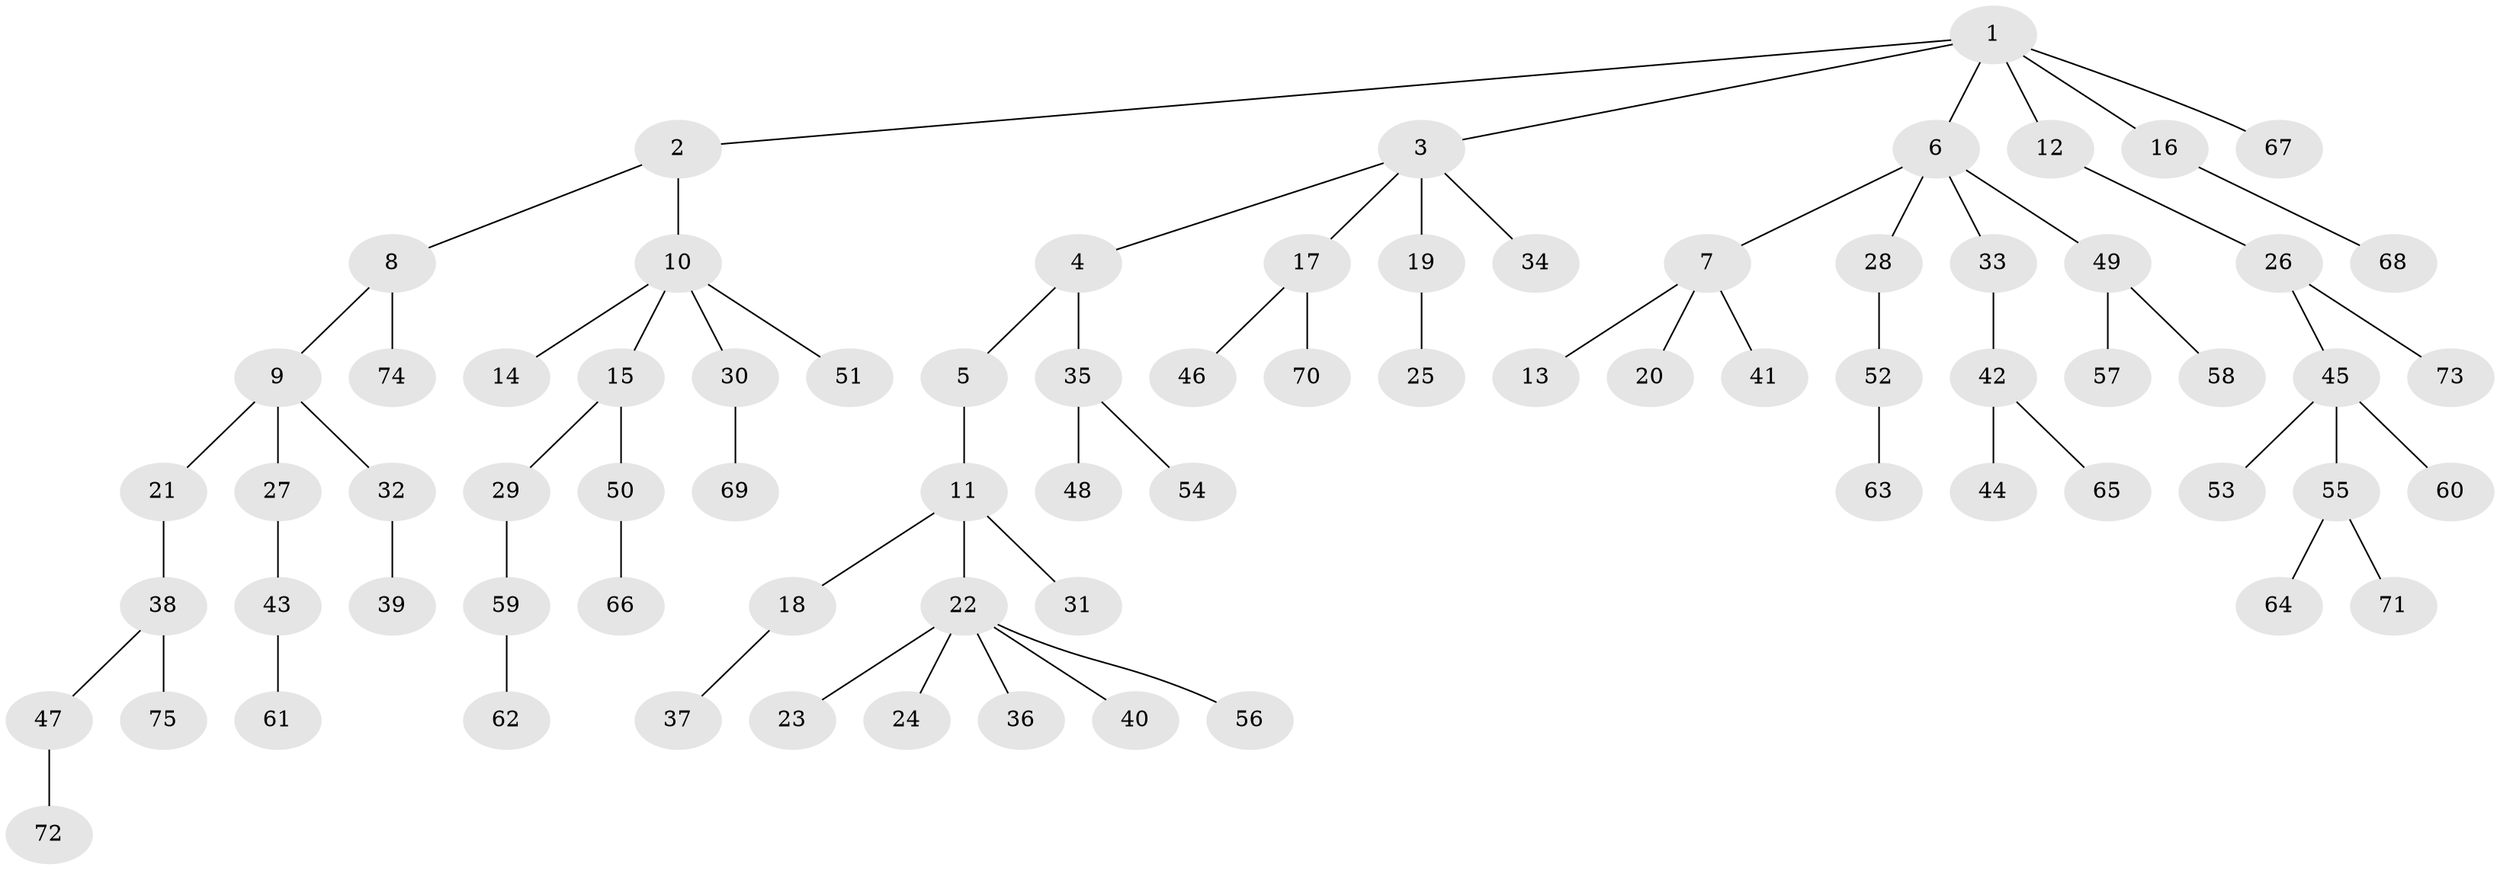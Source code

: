 // coarse degree distribution, {7: 0.0196078431372549, 6: 0.0196078431372549, 4: 0.058823529411764705, 5: 0.058823529411764705, 3: 0.058823529411764705, 2: 0.21568627450980393, 1: 0.5686274509803921}
// Generated by graph-tools (version 1.1) at 2025/52/02/27/25 19:52:13]
// undirected, 75 vertices, 74 edges
graph export_dot {
graph [start="1"]
  node [color=gray90,style=filled];
  1;
  2;
  3;
  4;
  5;
  6;
  7;
  8;
  9;
  10;
  11;
  12;
  13;
  14;
  15;
  16;
  17;
  18;
  19;
  20;
  21;
  22;
  23;
  24;
  25;
  26;
  27;
  28;
  29;
  30;
  31;
  32;
  33;
  34;
  35;
  36;
  37;
  38;
  39;
  40;
  41;
  42;
  43;
  44;
  45;
  46;
  47;
  48;
  49;
  50;
  51;
  52;
  53;
  54;
  55;
  56;
  57;
  58;
  59;
  60;
  61;
  62;
  63;
  64;
  65;
  66;
  67;
  68;
  69;
  70;
  71;
  72;
  73;
  74;
  75;
  1 -- 2;
  1 -- 3;
  1 -- 6;
  1 -- 12;
  1 -- 16;
  1 -- 67;
  2 -- 8;
  2 -- 10;
  3 -- 4;
  3 -- 17;
  3 -- 19;
  3 -- 34;
  4 -- 5;
  4 -- 35;
  5 -- 11;
  6 -- 7;
  6 -- 28;
  6 -- 33;
  6 -- 49;
  7 -- 13;
  7 -- 20;
  7 -- 41;
  8 -- 9;
  8 -- 74;
  9 -- 21;
  9 -- 27;
  9 -- 32;
  10 -- 14;
  10 -- 15;
  10 -- 30;
  10 -- 51;
  11 -- 18;
  11 -- 22;
  11 -- 31;
  12 -- 26;
  15 -- 29;
  15 -- 50;
  16 -- 68;
  17 -- 46;
  17 -- 70;
  18 -- 37;
  19 -- 25;
  21 -- 38;
  22 -- 23;
  22 -- 24;
  22 -- 36;
  22 -- 40;
  22 -- 56;
  26 -- 45;
  26 -- 73;
  27 -- 43;
  28 -- 52;
  29 -- 59;
  30 -- 69;
  32 -- 39;
  33 -- 42;
  35 -- 48;
  35 -- 54;
  38 -- 47;
  38 -- 75;
  42 -- 44;
  42 -- 65;
  43 -- 61;
  45 -- 53;
  45 -- 55;
  45 -- 60;
  47 -- 72;
  49 -- 57;
  49 -- 58;
  50 -- 66;
  52 -- 63;
  55 -- 64;
  55 -- 71;
  59 -- 62;
}
